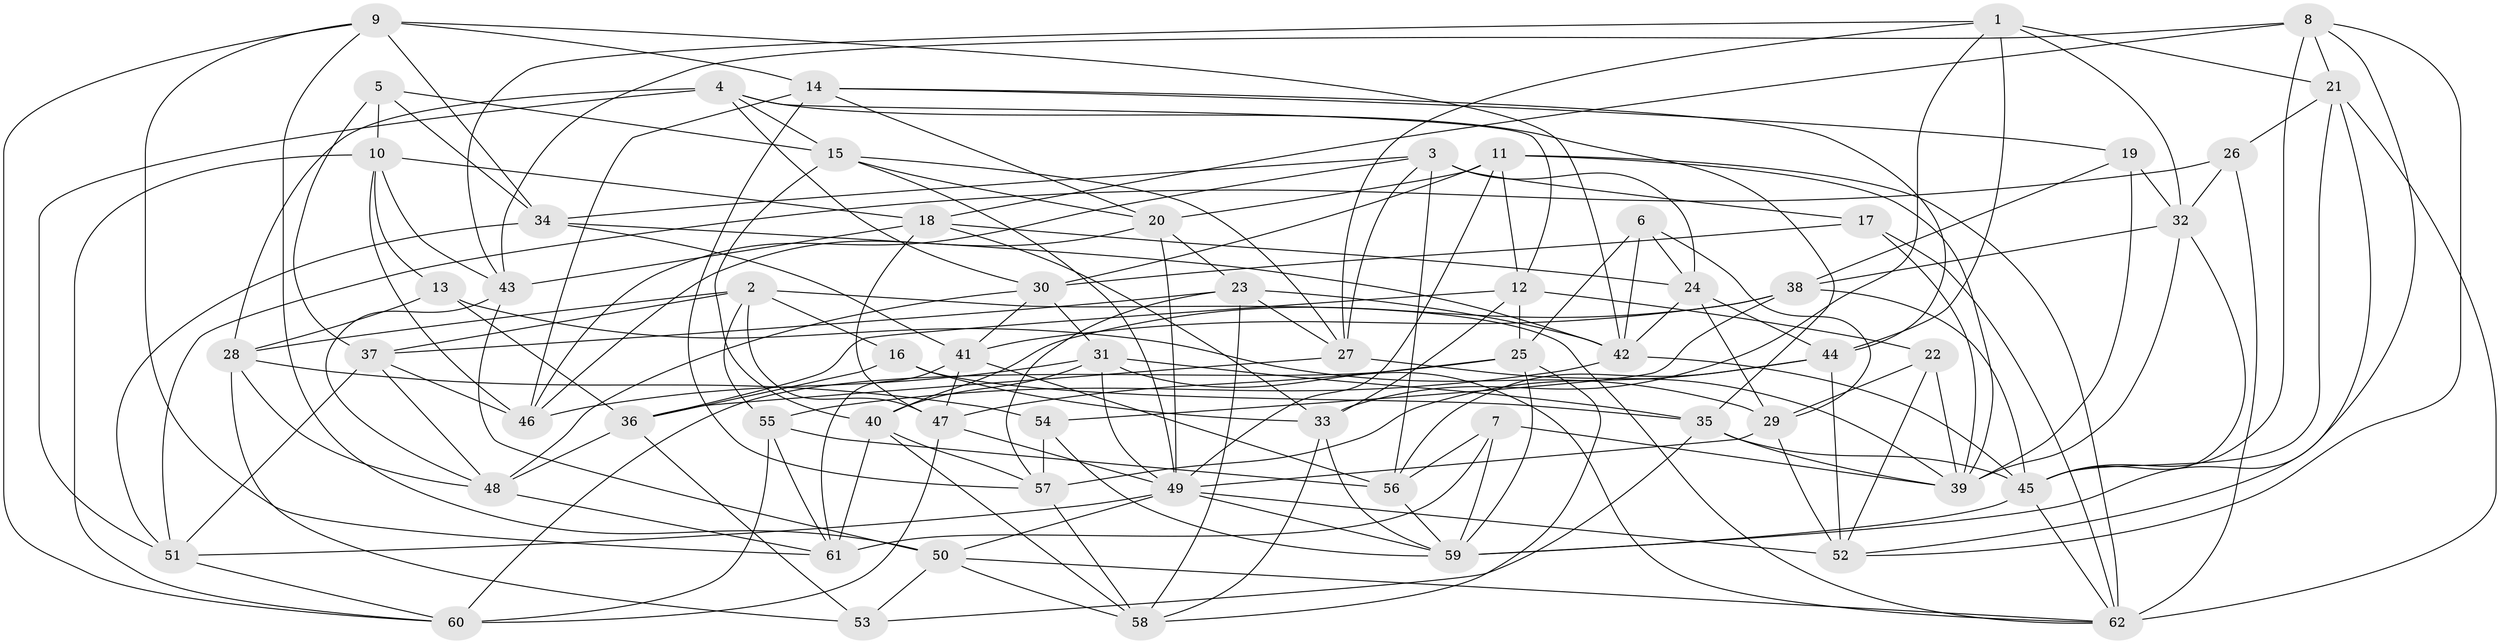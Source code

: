 // original degree distribution, {4: 1.0}
// Generated by graph-tools (version 1.1) at 2025/50/03/09/25 03:50:51]
// undirected, 62 vertices, 181 edges
graph export_dot {
graph [start="1"]
  node [color=gray90,style=filled];
  1;
  2;
  3;
  4;
  5;
  6;
  7;
  8;
  9;
  10;
  11;
  12;
  13;
  14;
  15;
  16;
  17;
  18;
  19;
  20;
  21;
  22;
  23;
  24;
  25;
  26;
  27;
  28;
  29;
  30;
  31;
  32;
  33;
  34;
  35;
  36;
  37;
  38;
  39;
  40;
  41;
  42;
  43;
  44;
  45;
  46;
  47;
  48;
  49;
  50;
  51;
  52;
  53;
  54;
  55;
  56;
  57;
  58;
  59;
  60;
  61;
  62;
  1 -- 21 [weight=1.0];
  1 -- 27 [weight=1.0];
  1 -- 32 [weight=1.0];
  1 -- 33 [weight=1.0];
  1 -- 43 [weight=1.0];
  1 -- 44 [weight=1.0];
  2 -- 16 [weight=1.0];
  2 -- 28 [weight=1.0];
  2 -- 37 [weight=1.0];
  2 -- 47 [weight=1.0];
  2 -- 55 [weight=1.0];
  2 -- 62 [weight=1.0];
  3 -- 17 [weight=1.0];
  3 -- 24 [weight=1.0];
  3 -- 27 [weight=1.0];
  3 -- 34 [weight=1.0];
  3 -- 46 [weight=1.0];
  3 -- 56 [weight=1.0];
  4 -- 12 [weight=1.0];
  4 -- 15 [weight=1.0];
  4 -- 28 [weight=1.0];
  4 -- 30 [weight=1.0];
  4 -- 35 [weight=1.0];
  4 -- 51 [weight=1.0];
  5 -- 10 [weight=1.0];
  5 -- 15 [weight=1.0];
  5 -- 34 [weight=1.0];
  5 -- 37 [weight=1.0];
  6 -- 24 [weight=1.0];
  6 -- 25 [weight=1.0];
  6 -- 29 [weight=1.0];
  6 -- 42 [weight=1.0];
  7 -- 39 [weight=1.0];
  7 -- 56 [weight=1.0];
  7 -- 59 [weight=1.0];
  7 -- 61 [weight=1.0];
  8 -- 18 [weight=1.0];
  8 -- 21 [weight=1.0];
  8 -- 43 [weight=1.0];
  8 -- 45 [weight=1.0];
  8 -- 52 [weight=1.0];
  8 -- 59 [weight=1.0];
  9 -- 14 [weight=1.0];
  9 -- 34 [weight=1.0];
  9 -- 42 [weight=1.0];
  9 -- 50 [weight=1.0];
  9 -- 60 [weight=1.0];
  9 -- 61 [weight=1.0];
  10 -- 13 [weight=1.0];
  10 -- 18 [weight=1.0];
  10 -- 43 [weight=1.0];
  10 -- 46 [weight=1.0];
  10 -- 60 [weight=1.0];
  11 -- 12 [weight=1.0];
  11 -- 20 [weight=1.0];
  11 -- 30 [weight=1.0];
  11 -- 39 [weight=1.0];
  11 -- 49 [weight=1.0];
  11 -- 62 [weight=1.0];
  12 -- 22 [weight=1.0];
  12 -- 25 [weight=1.0];
  12 -- 33 [weight=1.0];
  12 -- 36 [weight=1.0];
  13 -- 28 [weight=1.0];
  13 -- 29 [weight=1.0];
  13 -- 36 [weight=1.0];
  14 -- 19 [weight=1.0];
  14 -- 20 [weight=1.0];
  14 -- 44 [weight=1.0];
  14 -- 46 [weight=1.0];
  14 -- 57 [weight=1.0];
  15 -- 20 [weight=1.0];
  15 -- 27 [weight=1.0];
  15 -- 40 [weight=1.0];
  15 -- 49 [weight=1.0];
  16 -- 33 [weight=1.0];
  16 -- 35 [weight=1.0];
  16 -- 36 [weight=1.0];
  17 -- 30 [weight=1.0];
  17 -- 39 [weight=1.0];
  17 -- 62 [weight=1.0];
  18 -- 24 [weight=1.0];
  18 -- 33 [weight=1.0];
  18 -- 43 [weight=1.0];
  18 -- 47 [weight=1.0];
  19 -- 32 [weight=1.0];
  19 -- 38 [weight=1.0];
  19 -- 39 [weight=1.0];
  20 -- 23 [weight=1.0];
  20 -- 46 [weight=1.0];
  20 -- 49 [weight=1.0];
  21 -- 26 [weight=1.0];
  21 -- 45 [weight=1.0];
  21 -- 52 [weight=1.0];
  21 -- 62 [weight=1.0];
  22 -- 29 [weight=1.0];
  22 -- 39 [weight=1.0];
  22 -- 52 [weight=1.0];
  23 -- 27 [weight=1.0];
  23 -- 37 [weight=1.0];
  23 -- 42 [weight=1.0];
  23 -- 57 [weight=1.0];
  23 -- 58 [weight=1.0];
  24 -- 29 [weight=1.0];
  24 -- 42 [weight=1.0];
  24 -- 44 [weight=1.0];
  25 -- 47 [weight=1.0];
  25 -- 58 [weight=1.0];
  25 -- 59 [weight=1.0];
  25 -- 60 [weight=1.0];
  26 -- 32 [weight=1.0];
  26 -- 51 [weight=1.0];
  26 -- 62 [weight=1.0];
  27 -- 36 [weight=1.0];
  27 -- 39 [weight=1.0];
  28 -- 48 [weight=1.0];
  28 -- 53 [weight=1.0];
  28 -- 54 [weight=1.0];
  29 -- 49 [weight=1.0];
  29 -- 52 [weight=1.0];
  30 -- 31 [weight=1.0];
  30 -- 41 [weight=1.0];
  30 -- 48 [weight=1.0];
  31 -- 35 [weight=1.0];
  31 -- 40 [weight=1.0];
  31 -- 46 [weight=1.0];
  31 -- 49 [weight=1.0];
  31 -- 62 [weight=1.0];
  32 -- 38 [weight=1.0];
  32 -- 39 [weight=1.0];
  32 -- 45 [weight=1.0];
  33 -- 58 [weight=1.0];
  33 -- 59 [weight=1.0];
  34 -- 41 [weight=1.0];
  34 -- 42 [weight=1.0];
  34 -- 51 [weight=1.0];
  35 -- 39 [weight=1.0];
  35 -- 45 [weight=1.0];
  35 -- 53 [weight=1.0];
  36 -- 48 [weight=1.0];
  36 -- 53 [weight=1.0];
  37 -- 46 [weight=1.0];
  37 -- 48 [weight=1.0];
  37 -- 51 [weight=1.0];
  38 -- 40 [weight=1.0];
  38 -- 41 [weight=1.0];
  38 -- 45 [weight=1.0];
  38 -- 54 [weight=1.0];
  40 -- 57 [weight=1.0];
  40 -- 58 [weight=1.0];
  40 -- 61 [weight=1.0];
  41 -- 47 [weight=1.0];
  41 -- 56 [weight=1.0];
  41 -- 61 [weight=1.0];
  42 -- 45 [weight=1.0];
  42 -- 55 [weight=2.0];
  43 -- 48 [weight=1.0];
  43 -- 50 [weight=1.0];
  44 -- 52 [weight=1.0];
  44 -- 56 [weight=1.0];
  44 -- 57 [weight=1.0];
  45 -- 59 [weight=1.0];
  45 -- 62 [weight=1.0];
  47 -- 49 [weight=1.0];
  47 -- 60 [weight=1.0];
  48 -- 61 [weight=1.0];
  49 -- 50 [weight=1.0];
  49 -- 51 [weight=1.0];
  49 -- 52 [weight=1.0];
  49 -- 59 [weight=1.0];
  50 -- 53 [weight=1.0];
  50 -- 58 [weight=1.0];
  50 -- 62 [weight=1.0];
  51 -- 60 [weight=1.0];
  54 -- 57 [weight=1.0];
  54 -- 59 [weight=1.0];
  55 -- 56 [weight=1.0];
  55 -- 60 [weight=1.0];
  55 -- 61 [weight=1.0];
  56 -- 59 [weight=1.0];
  57 -- 58 [weight=1.0];
}

